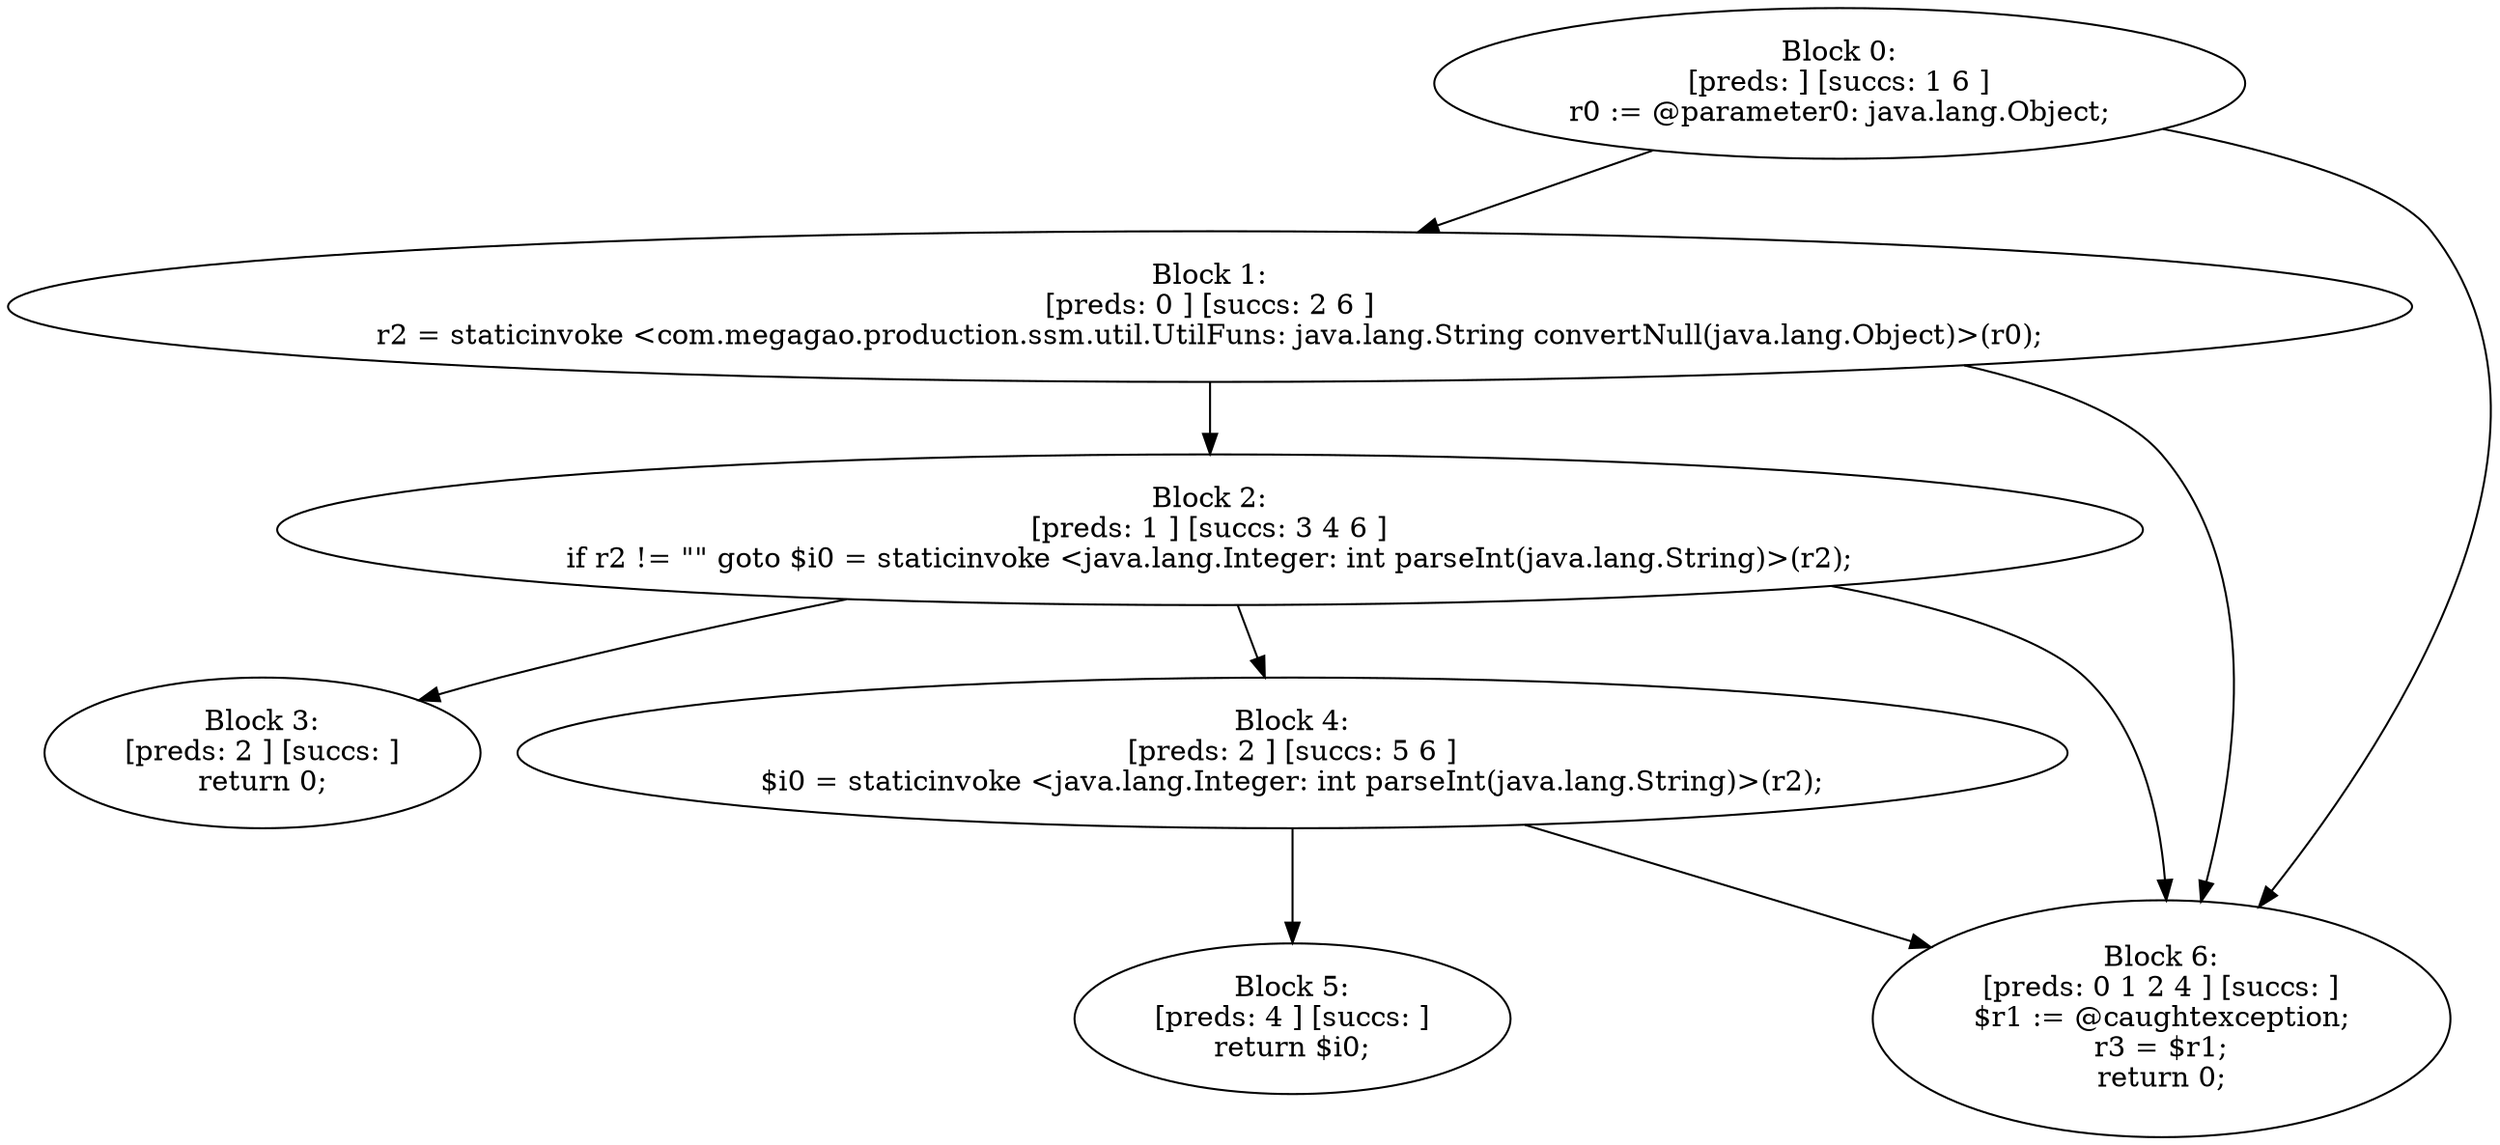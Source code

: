 digraph "unitGraph" {
    "Block 0:
[preds: ] [succs: 1 6 ]
r0 := @parameter0: java.lang.Object;
"
    "Block 1:
[preds: 0 ] [succs: 2 6 ]
r2 = staticinvoke <com.megagao.production.ssm.util.UtilFuns: java.lang.String convertNull(java.lang.Object)>(r0);
"
    "Block 2:
[preds: 1 ] [succs: 3 4 6 ]
if r2 != \"\" goto $i0 = staticinvoke <java.lang.Integer: int parseInt(java.lang.String)>(r2);
"
    "Block 3:
[preds: 2 ] [succs: ]
return 0;
"
    "Block 4:
[preds: 2 ] [succs: 5 6 ]
$i0 = staticinvoke <java.lang.Integer: int parseInt(java.lang.String)>(r2);
"
    "Block 5:
[preds: 4 ] [succs: ]
return $i0;
"
    "Block 6:
[preds: 0 1 2 4 ] [succs: ]
$r1 := @caughtexception;
r3 = $r1;
return 0;
"
    "Block 0:
[preds: ] [succs: 1 6 ]
r0 := @parameter0: java.lang.Object;
"->"Block 1:
[preds: 0 ] [succs: 2 6 ]
r2 = staticinvoke <com.megagao.production.ssm.util.UtilFuns: java.lang.String convertNull(java.lang.Object)>(r0);
";
    "Block 0:
[preds: ] [succs: 1 6 ]
r0 := @parameter0: java.lang.Object;
"->"Block 6:
[preds: 0 1 2 4 ] [succs: ]
$r1 := @caughtexception;
r3 = $r1;
return 0;
";
    "Block 1:
[preds: 0 ] [succs: 2 6 ]
r2 = staticinvoke <com.megagao.production.ssm.util.UtilFuns: java.lang.String convertNull(java.lang.Object)>(r0);
"->"Block 2:
[preds: 1 ] [succs: 3 4 6 ]
if r2 != \"\" goto $i0 = staticinvoke <java.lang.Integer: int parseInt(java.lang.String)>(r2);
";
    "Block 1:
[preds: 0 ] [succs: 2 6 ]
r2 = staticinvoke <com.megagao.production.ssm.util.UtilFuns: java.lang.String convertNull(java.lang.Object)>(r0);
"->"Block 6:
[preds: 0 1 2 4 ] [succs: ]
$r1 := @caughtexception;
r3 = $r1;
return 0;
";
    "Block 2:
[preds: 1 ] [succs: 3 4 6 ]
if r2 != \"\" goto $i0 = staticinvoke <java.lang.Integer: int parseInt(java.lang.String)>(r2);
"->"Block 3:
[preds: 2 ] [succs: ]
return 0;
";
    "Block 2:
[preds: 1 ] [succs: 3 4 6 ]
if r2 != \"\" goto $i0 = staticinvoke <java.lang.Integer: int parseInt(java.lang.String)>(r2);
"->"Block 4:
[preds: 2 ] [succs: 5 6 ]
$i0 = staticinvoke <java.lang.Integer: int parseInt(java.lang.String)>(r2);
";
    "Block 2:
[preds: 1 ] [succs: 3 4 6 ]
if r2 != \"\" goto $i0 = staticinvoke <java.lang.Integer: int parseInt(java.lang.String)>(r2);
"->"Block 6:
[preds: 0 1 2 4 ] [succs: ]
$r1 := @caughtexception;
r3 = $r1;
return 0;
";
    "Block 4:
[preds: 2 ] [succs: 5 6 ]
$i0 = staticinvoke <java.lang.Integer: int parseInt(java.lang.String)>(r2);
"->"Block 5:
[preds: 4 ] [succs: ]
return $i0;
";
    "Block 4:
[preds: 2 ] [succs: 5 6 ]
$i0 = staticinvoke <java.lang.Integer: int parseInt(java.lang.String)>(r2);
"->"Block 6:
[preds: 0 1 2 4 ] [succs: ]
$r1 := @caughtexception;
r3 = $r1;
return 0;
";
}
